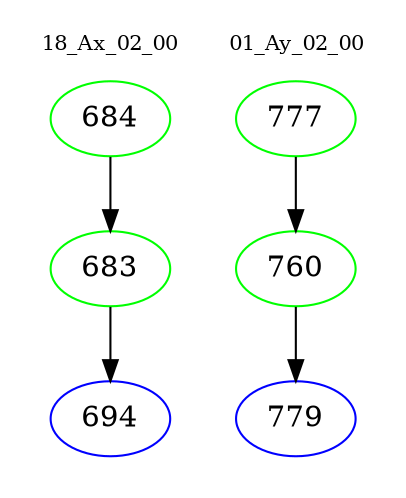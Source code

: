 digraph{
subgraph cluster_0 {
color = white
label = "18_Ax_02_00";
fontsize=10;
T0_684 [label="684", color="green"]
T0_684 -> T0_683 [color="black"]
T0_683 [label="683", color="green"]
T0_683 -> T0_694 [color="black"]
T0_694 [label="694", color="blue"]
}
subgraph cluster_1 {
color = white
label = "01_Ay_02_00";
fontsize=10;
T1_777 [label="777", color="green"]
T1_777 -> T1_760 [color="black"]
T1_760 [label="760", color="green"]
T1_760 -> T1_779 [color="black"]
T1_779 [label="779", color="blue"]
}
}
